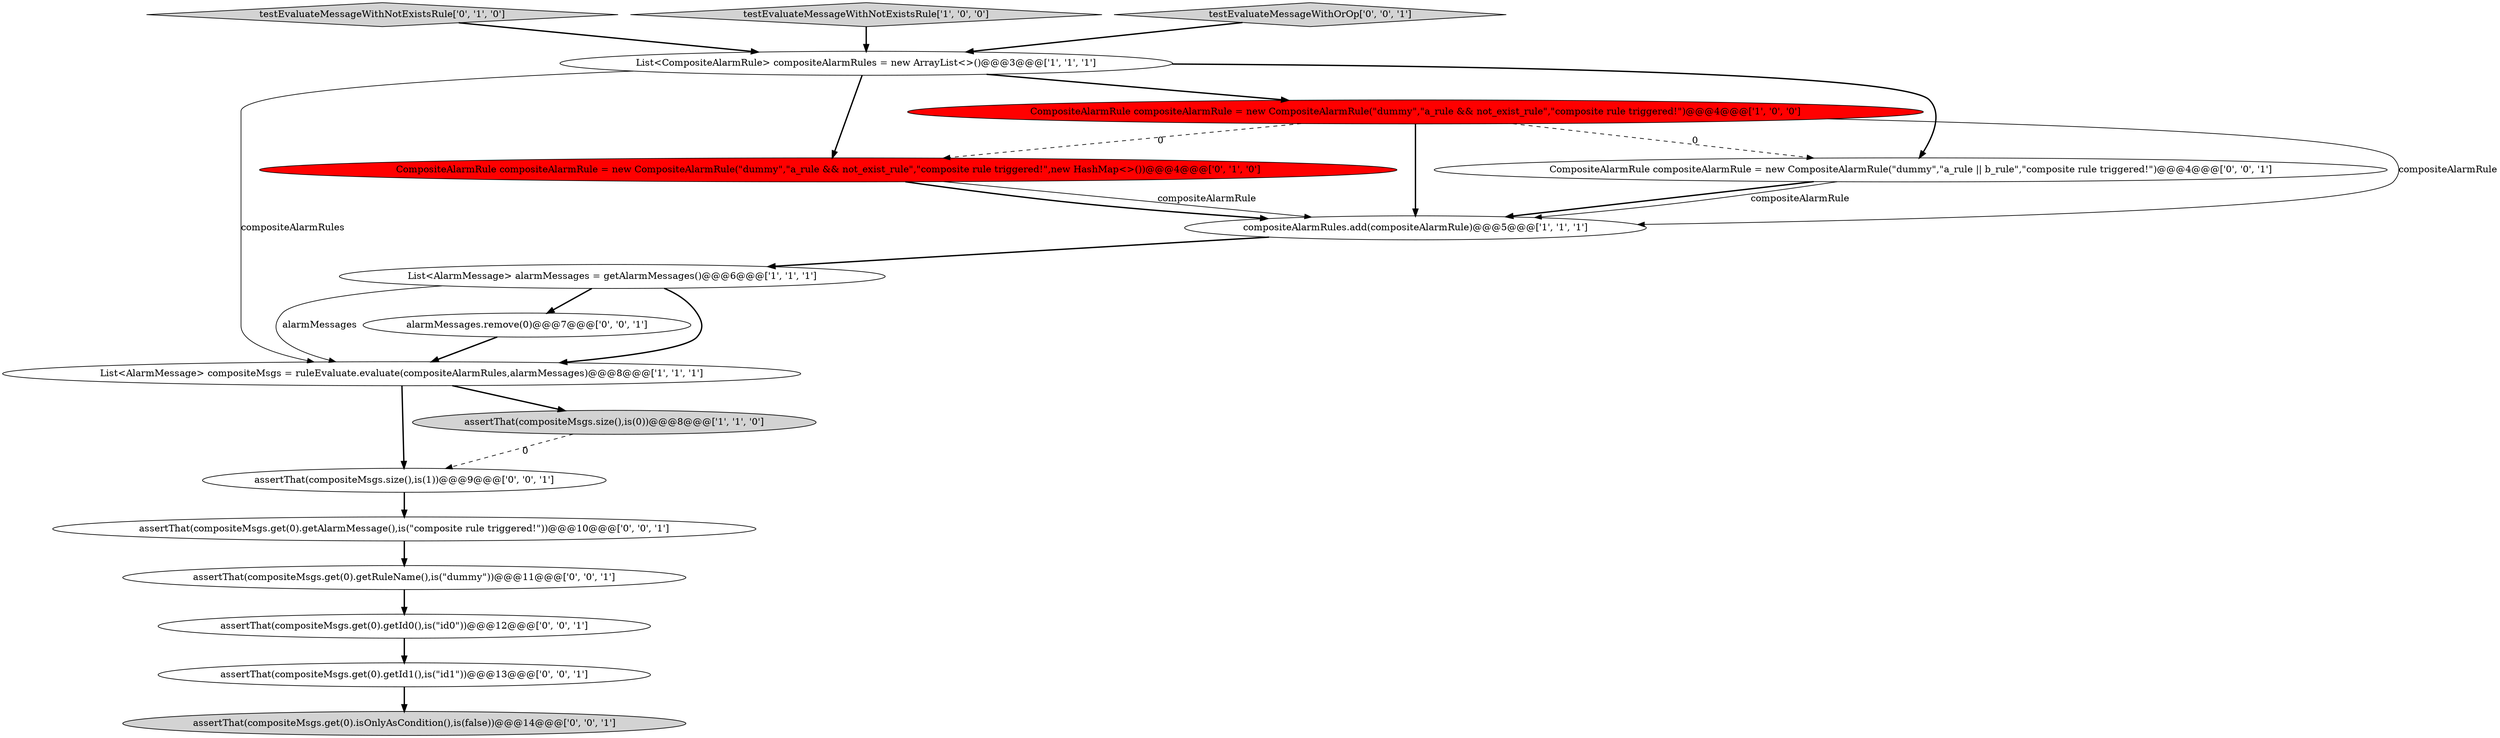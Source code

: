 digraph {
1 [style = filled, label = "List<CompositeAlarmRule> compositeAlarmRules = new ArrayList<>()@@@3@@@['1', '1', '1']", fillcolor = white, shape = ellipse image = "AAA0AAABBB1BBB"];
5 [style = filled, label = "CompositeAlarmRule compositeAlarmRule = new CompositeAlarmRule(\"dummy\",\"a_rule && not_exist_rule\",\"composite rule triggered!\")@@@4@@@['1', '0', '0']", fillcolor = red, shape = ellipse image = "AAA1AAABBB1BBB"];
7 [style = filled, label = "CompositeAlarmRule compositeAlarmRule = new CompositeAlarmRule(\"dummy\",\"a_rule && not_exist_rule\",\"composite rule triggered!\",new HashMap<>())@@@4@@@['0', '1', '0']", fillcolor = red, shape = ellipse image = "AAA1AAABBB2BBB"];
8 [style = filled, label = "testEvaluateMessageWithNotExistsRule['0', '1', '0']", fillcolor = lightgray, shape = diamond image = "AAA0AAABBB2BBB"];
9 [style = filled, label = "alarmMessages.remove(0)@@@7@@@['0', '0', '1']", fillcolor = white, shape = ellipse image = "AAA0AAABBB3BBB"];
10 [style = filled, label = "assertThat(compositeMsgs.get(0).getId1(),is(\"id1\"))@@@13@@@['0', '0', '1']", fillcolor = white, shape = ellipse image = "AAA0AAABBB3BBB"];
16 [style = filled, label = "CompositeAlarmRule compositeAlarmRule = new CompositeAlarmRule(\"dummy\",\"a_rule || b_rule\",\"composite rule triggered!\")@@@4@@@['0', '0', '1']", fillcolor = white, shape = ellipse image = "AAA0AAABBB3BBB"];
4 [style = filled, label = "List<AlarmMessage> alarmMessages = getAlarmMessages()@@@6@@@['1', '1', '1']", fillcolor = white, shape = ellipse image = "AAA0AAABBB1BBB"];
2 [style = filled, label = "List<AlarmMessage> compositeMsgs = ruleEvaluate.evaluate(compositeAlarmRules,alarmMessages)@@@8@@@['1', '1', '1']", fillcolor = white, shape = ellipse image = "AAA0AAABBB1BBB"];
13 [style = filled, label = "assertThat(compositeMsgs.get(0).getId0(),is(\"id0\"))@@@12@@@['0', '0', '1']", fillcolor = white, shape = ellipse image = "AAA0AAABBB3BBB"];
6 [style = filled, label = "assertThat(compositeMsgs.size(),is(0))@@@8@@@['1', '1', '0']", fillcolor = lightgray, shape = ellipse image = "AAA0AAABBB1BBB"];
12 [style = filled, label = "assertThat(compositeMsgs.get(0).getAlarmMessage(),is(\"composite rule triggered!\"))@@@10@@@['0', '0', '1']", fillcolor = white, shape = ellipse image = "AAA0AAABBB3BBB"];
14 [style = filled, label = "assertThat(compositeMsgs.size(),is(1))@@@9@@@['0', '0', '1']", fillcolor = white, shape = ellipse image = "AAA0AAABBB3BBB"];
3 [style = filled, label = "compositeAlarmRules.add(compositeAlarmRule)@@@5@@@['1', '1', '1']", fillcolor = white, shape = ellipse image = "AAA0AAABBB1BBB"];
11 [style = filled, label = "assertThat(compositeMsgs.get(0).isOnlyAsCondition(),is(false))@@@14@@@['0', '0', '1']", fillcolor = lightgray, shape = ellipse image = "AAA0AAABBB3BBB"];
0 [style = filled, label = "testEvaluateMessageWithNotExistsRule['1', '0', '0']", fillcolor = lightgray, shape = diamond image = "AAA0AAABBB1BBB"];
17 [style = filled, label = "assertThat(compositeMsgs.get(0).getRuleName(),is(\"dummy\"))@@@11@@@['0', '0', '1']", fillcolor = white, shape = ellipse image = "AAA0AAABBB3BBB"];
15 [style = filled, label = "testEvaluateMessageWithOrOp['0', '0', '1']", fillcolor = lightgray, shape = diamond image = "AAA0AAABBB3BBB"];
1->5 [style = bold, label=""];
5->3 [style = bold, label=""];
16->3 [style = bold, label=""];
4->9 [style = bold, label=""];
13->10 [style = bold, label=""];
9->2 [style = bold, label=""];
2->6 [style = bold, label=""];
12->17 [style = bold, label=""];
7->3 [style = solid, label="compositeAlarmRule"];
4->2 [style = bold, label=""];
5->3 [style = solid, label="compositeAlarmRule"];
6->14 [style = dashed, label="0"];
3->4 [style = bold, label=""];
1->7 [style = bold, label=""];
7->3 [style = bold, label=""];
5->16 [style = dashed, label="0"];
8->1 [style = bold, label=""];
10->11 [style = bold, label=""];
4->2 [style = solid, label="alarmMessages"];
1->16 [style = bold, label=""];
0->1 [style = bold, label=""];
14->12 [style = bold, label=""];
2->14 [style = bold, label=""];
17->13 [style = bold, label=""];
16->3 [style = solid, label="compositeAlarmRule"];
5->7 [style = dashed, label="0"];
1->2 [style = solid, label="compositeAlarmRules"];
15->1 [style = bold, label=""];
}
